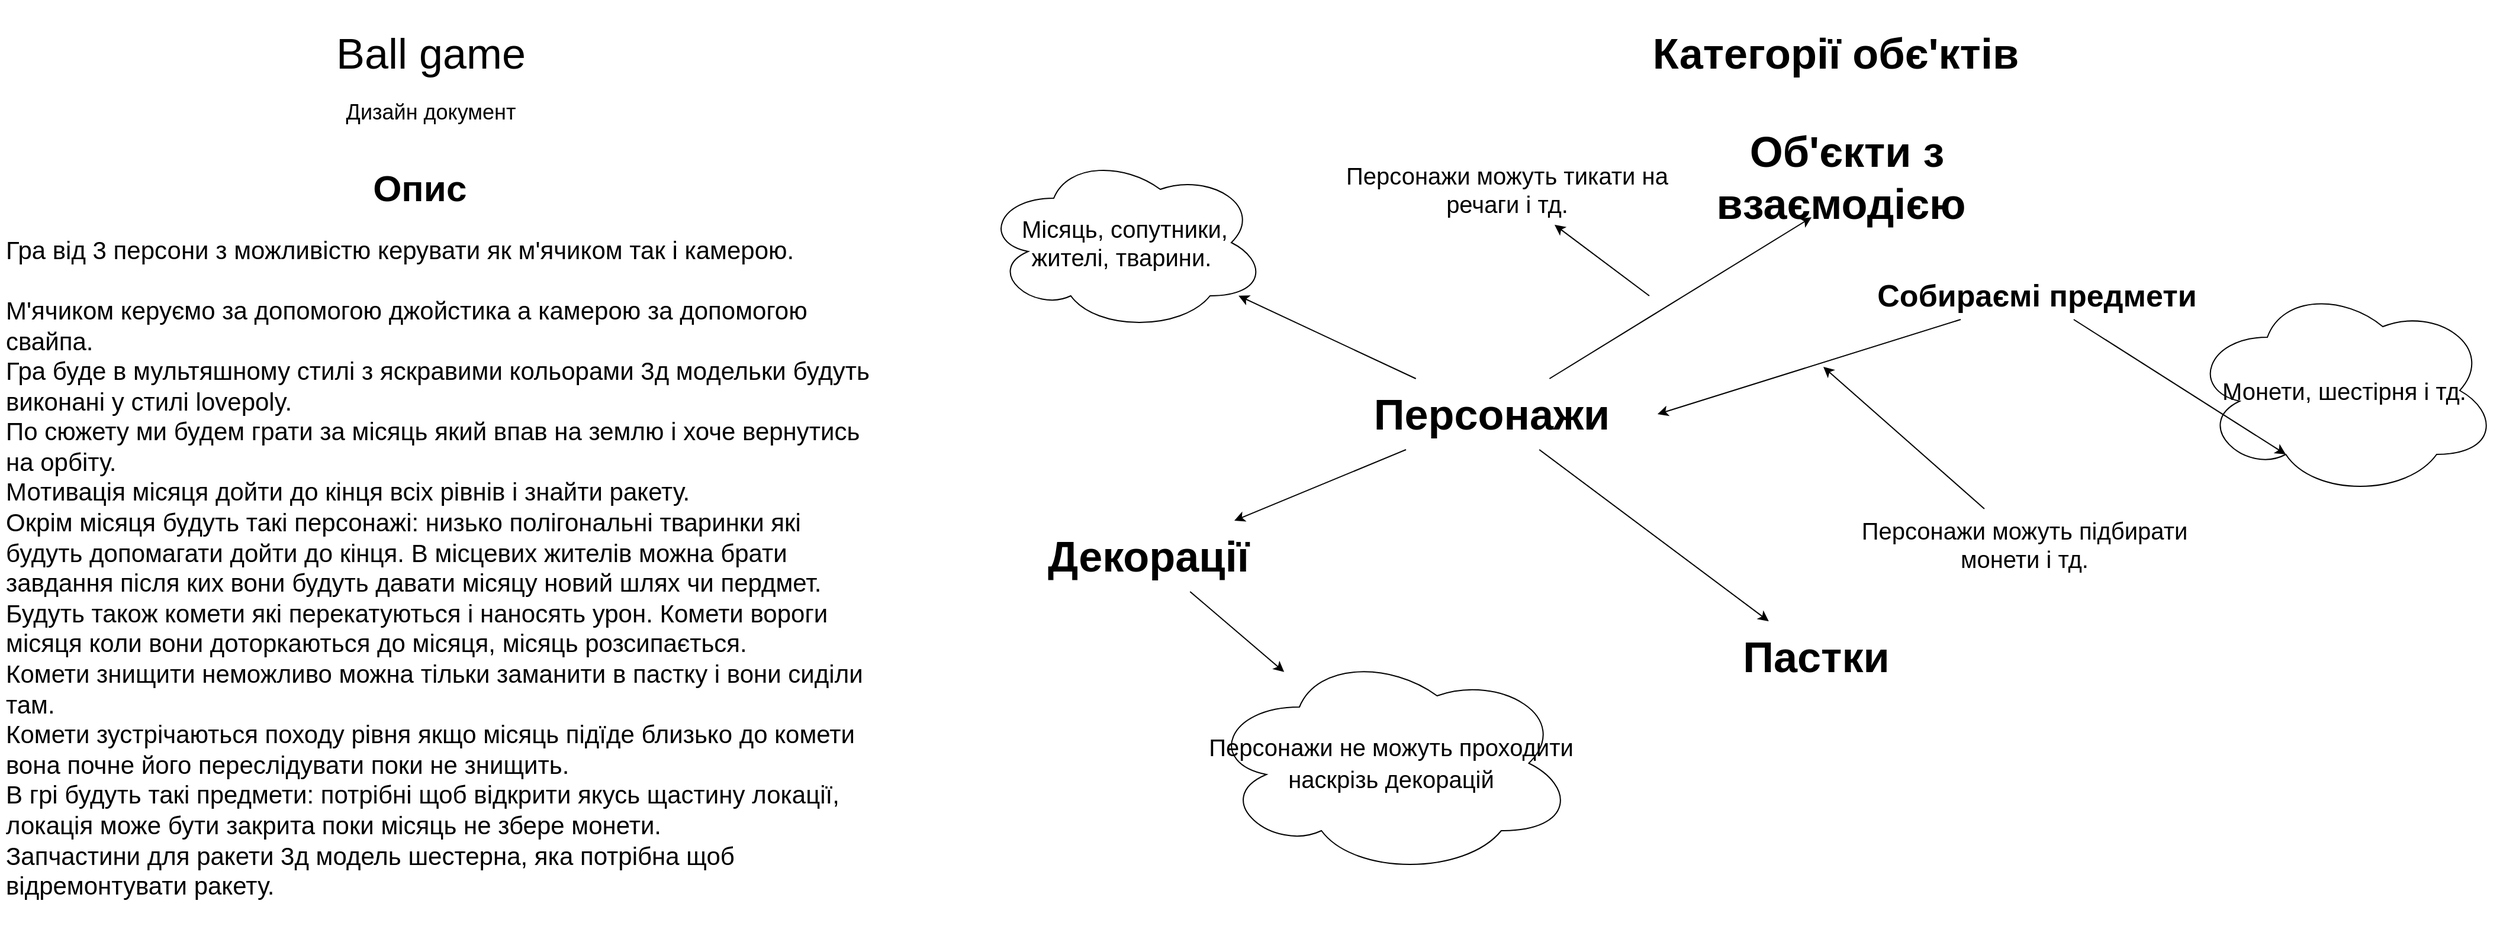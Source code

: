 <mxfile version="20.5.2" type="github" pages="3">
  <diagram id="M3k7GN3wGjzkZ97uffGP" name="Сторінка-1">
    <mxGraphModel dx="1436" dy="1570" grid="1" gridSize="10" guides="1" tooltips="1" connect="1" arrows="1" fold="1" page="1" pageScale="1" pageWidth="827" pageHeight="1169" math="0" shadow="0">
      <root>
        <mxCell id="0" />
        <mxCell id="1" parent="0" />
        <mxCell id="TcWmYvAn-RjA2z700y7h-1" value="&lt;font style=&quot;font-size: 36px;&quot;&gt;Ball game&lt;/font&gt;" style="text;html=1;strokeColor=none;fillColor=none;align=center;verticalAlign=middle;whiteSpace=wrap;rounded=0;" parent="1" vertex="1">
          <mxGeometry x="277" width="274" height="90" as="geometry" />
        </mxCell>
        <mxCell id="TcWmYvAn-RjA2z700y7h-2" value="&lt;font style=&quot;font-size: 18px;&quot;&gt;Дизайн документ&lt;/font&gt;" style="text;html=1;strokeColor=none;fillColor=none;align=center;verticalAlign=middle;whiteSpace=wrap;rounded=0;" parent="1" vertex="1">
          <mxGeometry x="277" y="50" width="274" height="90" as="geometry" />
        </mxCell>
        <mxCell id="TcWmYvAn-RjA2z700y7h-3" value="&lt;h1 style=&quot;font-size: 31px;&quot;&gt;&lt;span style=&quot;background-color: initial;&quot;&gt;&amp;nbsp; &amp;nbsp; &amp;nbsp; &amp;nbsp; &amp;nbsp; &amp;nbsp; &amp;nbsp; &amp;nbsp; &amp;nbsp; &amp;nbsp; &amp;nbsp; &amp;nbsp; &amp;nbsp; &amp;nbsp; &amp;nbsp; &amp;nbsp; &amp;nbsp; &amp;nbsp;&amp;nbsp;&lt;/span&gt;Опис&lt;/h1&gt;&lt;div style=&quot;&quot;&gt;&lt;font style=&quot;font-size: 21px;&quot;&gt;Гра від 3 персони з можливістю керувати як м&#39;ячиком так і камерою.&lt;/font&gt;&lt;/div&gt;&lt;div style=&quot;&quot;&gt;&lt;font style=&quot;font-size: 21px;&quot;&gt;&lt;br&gt;&lt;/font&gt;&lt;/div&gt;&lt;span style=&quot;font-size: 21px;&quot;&gt;М&#39;ячиком керуємо за допомогою джойстика а камерою за допомогою свайпа.&lt;br&gt;Гра буде в мультяшному стилі з яскравими кольорами 3д модельки будуть виконані у стилі lovepoly.&lt;br&gt;По сюжету ми будем грати за місяць який впав на землю і хоче вернутись на орбіту.&lt;br&gt;Мотивація місяця дойти до кінця всіх рівнів і знайти ракету.&lt;br&gt;Окрім місяця будуть такі персонажі: низько полігональні тваринки які будуть допомагати дойти до кінця. В місцевих жителів можна брати завдання після ких вони будуть давати місяцу новий шлях чи пердмет.&lt;br&gt;Будуть також комети які перекатуються і наносять урон. Комети вороги місяця коли вони доторкаються до місяця, місяць розсипається.&lt;br&gt;Комети знищити неможливо можна тільки заманити в пастку і вони сиділи там.&lt;br&gt;Комети зустрічаються походу рівня якщо місяць підїде близько до комети вона почне його переслідувати поки не знищить.&lt;br&gt;В грі будуть такі предмети: потрібні щоб відкрити якусь щастину локації, локація може бути закрита поки місяць не збере монети.&lt;br&gt;Запчастини для ракети 3д модель шестерна, яка потрібна щоб відремонтувати ракету.&lt;br&gt;&lt;/span&gt;" style="text;html=1;strokeColor=none;fillColor=none;spacing=5;spacingTop=-20;whiteSpace=wrap;overflow=hidden;rounded=0;fontSize=18;" parent="1" vertex="1">
          <mxGeometry x="50" y="130" width="740" height="660" as="geometry" />
        </mxCell>
        <mxCell id="TcWmYvAn-RjA2z700y7h-7" value="&lt;font style=&quot;font-size: 36px;&quot;&gt;&lt;b&gt;Категорії обє&#39;ктів&lt;/b&gt;&lt;/font&gt;" style="text;html=1;strokeColor=none;fillColor=none;align=center;verticalAlign=middle;whiteSpace=wrap;rounded=0;" parent="1" vertex="1">
          <mxGeometry x="1431" width="339" height="90" as="geometry" />
        </mxCell>
        <mxCell id="TcWmYvAn-RjA2z700y7h-11" value="&lt;span style=&quot;font-size: 36px;&quot;&gt;&lt;b&gt;Об&#39;єкти з взаємодією&amp;nbsp;&lt;/b&gt;&lt;/span&gt;" style="text;html=1;strokeColor=none;fillColor=none;align=center;verticalAlign=middle;whiteSpace=wrap;rounded=0;" parent="1" vertex="1">
          <mxGeometry x="1470" y="120" width="280" height="60" as="geometry" />
        </mxCell>
        <mxCell id="TcWmYvAn-RjA2z700y7h-13" value="&lt;span style=&quot;font-size: 36px;&quot;&gt;&lt;b&gt;Пастки&lt;/b&gt;&lt;/span&gt;" style="text;html=1;strokeColor=none;fillColor=none;align=center;verticalAlign=middle;whiteSpace=wrap;rounded=0;" parent="1" vertex="1">
          <mxGeometry x="1444" y="525" width="280" height="60" as="geometry" />
        </mxCell>
        <mxCell id="TcWmYvAn-RjA2z700y7h-14" value="&lt;span style=&quot;font-size: 36px;&quot;&gt;&lt;b&gt;Декорації&lt;/b&gt;&lt;/span&gt;" style="text;html=1;strokeColor=none;fillColor=none;align=center;verticalAlign=middle;whiteSpace=wrap;rounded=0;" parent="1" vertex="1">
          <mxGeometry x="880" y="440" width="280" height="60" as="geometry" />
        </mxCell>
        <mxCell id="TcWmYvAn-RjA2z700y7h-15" style="edgeStyle=orthogonalEdgeStyle;rounded=0;orthogonalLoop=1;jettySize=auto;html=1;exitX=0.5;exitY=1;exitDx=0;exitDy=0;fontSize=21;" parent="1" source="TcWmYvAn-RjA2z700y7h-14" target="TcWmYvAn-RjA2z700y7h-14" edge="1">
          <mxGeometry relative="1" as="geometry" />
        </mxCell>
        <mxCell id="TcWmYvAn-RjA2z700y7h-23" value="Монети, шестірня і тд." style="ellipse;shape=cloud;whiteSpace=wrap;html=1;fontSize=20;" parent="1" vertex="1">
          <mxGeometry x="1900" y="240" width="260" height="180" as="geometry" />
        </mxCell>
        <mxCell id="TcWmYvAn-RjA2z700y7h-24" value="" style="endArrow=classic;html=1;rounded=0;fontSize=20;entryX=0.31;entryY=0.8;entryDx=0;entryDy=0;entryPerimeter=0;" parent="1" source="TcWmYvAn-RjA2z700y7h-36" target="TcWmYvAn-RjA2z700y7h-23" edge="1">
          <mxGeometry width="50" height="50" relative="1" as="geometry">
            <mxPoint x="1970.001" y="580" as="sourcePoint" />
            <mxPoint x="1927.19" y="610" as="targetPoint" />
          </mxGeometry>
        </mxCell>
        <mxCell id="TcWmYvAn-RjA2z700y7h-27" value="" style="endArrow=classic;html=1;rounded=0;fontSize=20;" parent="1" source="TcWmYvAn-RjA2z700y7h-14" target="TcWmYvAn-RjA2z700y7h-39" edge="1">
          <mxGeometry width="50" height="50" relative="1" as="geometry">
            <mxPoint x="1433" y="440" as="sourcePoint" />
            <mxPoint x="1133.75" y="600" as="targetPoint" />
          </mxGeometry>
        </mxCell>
        <mxCell id="TcWmYvAn-RjA2z700y7h-28" value="" style="endArrow=classic;html=1;rounded=0;fontSize=21;" parent="1" source="TcWmYvAn-RjA2z700y7h-29" edge="1">
          <mxGeometry width="50" height="50" relative="1" as="geometry">
            <mxPoint x="1403" y="380" as="sourcePoint" />
            <mxPoint x="1543.902" y="525" as="targetPoint" />
          </mxGeometry>
        </mxCell>
        <mxCell id="TcWmYvAn-RjA2z700y7h-29" value="&lt;b&gt;&lt;font style=&quot;font-size: 36px;&quot;&gt;Персонажи&lt;/font&gt;&lt;span style=&quot;color: rgba(0, 0, 0, 0); font-family: monospace; font-size: 0px; text-align: start;&quot;&gt;%3CmxGraphModel%3E%3Croot%3E%3CmxCell%20id%3D%220%22%2F%3E%3CmxCell%20id%3D%221%22%20parent%3D%220%22%2F%3E%3CmxCell%20id%3D%222%22%20value%3D%22%26lt%3Bfont%20style%3D%26quot%3Bfont-size%3A%2036px%3B%26quot%3B%26gt%3B%D0%9A%D0%B0%D1%82%D0%B5%D0%B3%D0%BE%D1%80%D1%96%D1%97%20%D0%BE%D0%B1%D1%94&#39;%D0%BA%D1%82%D1%96%D0%B2%26lt%3B%2Ffont%26gt%3B%22%20style%3D%22text%3Bhtml%3D1%3BstrokeColor%3Dnone%3BfillColor%3Dnone%3Balign%3Dcenter%3BverticalAlign%3Dmiddle%3BwhiteSpace%3Dwrap%3Brounded%3D0%3B%22%20vertex%3D%221%22%20parent%3D%221%22%3E%3CmxGeometry%20x%3D%221088%22%20width%3D%22306%22%20height%3D%2290%22%20as%3D%22geometry%22%2F%3E%3C%2FmxCell%3E%3C%2Froot%3E%3C%2FmxGraphModel%3E&lt;/span&gt;&lt;/b&gt;" style="text;html=1;strokeColor=none;fillColor=none;align=center;verticalAlign=middle;whiteSpace=wrap;rounded=0;" parent="1" vertex="1">
          <mxGeometry x="1170" y="320" width="280" height="60" as="geometry" />
        </mxCell>
        <mxCell id="TcWmYvAn-RjA2z700y7h-30" value="&lt;font style=&quot;font-size: 20px;&quot;&gt;Персонажи можуть тикати на речаги і тд.&lt;/font&gt;&lt;span style=&quot;color: rgba(0, 0, 0, 0); font-family: monospace; font-size: 0px; text-align: start;&quot;&gt;%3CmxGraphModel%3E%3Croot%3E%3CmxCell%20id%3D%220%22%2F%3E%3CmxCell%20id%3D%221%22%20parent%3D%220%22%2F%3E%3CmxCell%20id%3D%222%22%20value%3D%22%26lt%3Bfont%20style%3D%26quot%3Bfont-size%3A%2036px%3B%26quot%3B%26gt%3B%D0%9A%D0%B0%D1%82%D0%B5%D0%B3%D0%BE%D1%80%D1%96%D1%97%20%D0%BE%D0%B1%D1%94&#39;%D0%BA%D1%82%D1%96%D0%B2%26lt%3B%2Ffont%26gt%3B%22%20style%3D%22text%3Bhtml%3D1%3BstrokeColor%3Dnone%3BfillColor%3Dnone%3Balign%3Dcenter%3BverticalAlign%3Dmiddle%3BwhiteSpace%3Dwrap%3Brounded%3D0%3B%22%20vertex%3D%221%22%20parent%3D%221%22%3E%3CmxGeometry%20x%3D%221088%22%20width%3D%22306%22%20height%3D%2290%22%20as%3D%22geometry%22%2F%3E%3C%2FmxCell%3E%3C%2Froot%3E%3C%2FmxGraphModel%3E&lt;/span&gt;" style="text;html=1;strokeColor=none;fillColor=none;align=center;verticalAlign=middle;whiteSpace=wrap;rounded=0;" parent="1" vertex="1">
          <mxGeometry x="1183" y="130" width="280" height="60" as="geometry" />
        </mxCell>
        <mxCell id="TcWmYvAn-RjA2z700y7h-31" value="" style="endArrow=classic;html=1;rounded=0;fontSize=20;" parent="1" target="TcWmYvAn-RjA2z700y7h-30" edge="1">
          <mxGeometry width="50" height="50" relative="1" as="geometry">
            <mxPoint x="1443" y="250" as="sourcePoint" />
            <mxPoint x="1553" y="290" as="targetPoint" />
            <Array as="points" />
          </mxGeometry>
        </mxCell>
        <mxCell id="TcWmYvAn-RjA2z700y7h-32" value="" style="endArrow=classic;html=1;rounded=0;fontSize=20;entryX=0.393;entryY=1.061;entryDx=0;entryDy=0;entryPerimeter=0;" parent="1" source="TcWmYvAn-RjA2z700y7h-29" target="TcWmYvAn-RjA2z700y7h-11" edge="1">
          <mxGeometry width="50" height="50" relative="1" as="geometry">
            <mxPoint x="1403" y="380" as="sourcePoint" />
            <mxPoint x="1544.857" y="170" as="targetPoint" />
          </mxGeometry>
        </mxCell>
        <mxCell id="TcWmYvAn-RjA2z700y7h-34" value="Місяць, сопутники, жителі, тварини.&amp;nbsp;" style="ellipse;shape=cloud;whiteSpace=wrap;html=1;fontSize=20;" parent="1" vertex="1">
          <mxGeometry x="880" y="130" width="240" height="150" as="geometry" />
        </mxCell>
        <mxCell id="TcWmYvAn-RjA2z700y7h-35" value="" style="endArrow=classic;html=1;rounded=0;fontSize=20;" parent="1" source="TcWmYvAn-RjA2z700y7h-29" target="TcWmYvAn-RjA2z700y7h-34" edge="1">
          <mxGeometry width="50" height="50" relative="1" as="geometry">
            <mxPoint x="940.001" y="350" as="sourcePoint" />
            <mxPoint x="897.19" y="380" as="targetPoint" />
          </mxGeometry>
        </mxCell>
        <mxCell id="TcWmYvAn-RjA2z700y7h-36" value="&lt;font size=&quot;1&quot; style=&quot;&quot;&gt;&lt;b style=&quot;font-size: 26px;&quot;&gt;Собираємі предмети&lt;/b&gt;&lt;/font&gt;" style="text;html=1;align=center;verticalAlign=middle;resizable=0;points=[];autosize=1;strokeColor=none;fillColor=none;fontSize=20;" parent="1" vertex="1">
          <mxGeometry x="1625" y="230" width="290" height="40" as="geometry" />
        </mxCell>
        <mxCell id="TcWmYvAn-RjA2z700y7h-37" value="" style="endArrow=classic;html=1;rounded=0;fontSize=22;" parent="1" source="TcWmYvAn-RjA2z700y7h-29" target="TcWmYvAn-RjA2z700y7h-14" edge="1">
          <mxGeometry width="50" height="50" relative="1" as="geometry">
            <mxPoint x="1090" y="440" as="sourcePoint" />
            <mxPoint x="1140" y="390" as="targetPoint" />
          </mxGeometry>
        </mxCell>
        <mxCell id="TcWmYvAn-RjA2z700y7h-39" value="&lt;font style=&quot;font-size: 20px;&quot;&gt;Персонажи не можуть проходити наскрізь декорацій&lt;/font&gt;&lt;span style=&quot;color: rgba(0, 0, 0, 0); font-family: monospace; font-size: 0px; text-align: start;&quot;&gt;%3CmxGraphModel%3E%3Croot%3E%3CmxCell%20id%3D%220%22%2F%3E%3CmxCell%20id%3D%221%22%20parent%3D%220%22%2F%3E%3CmxCell%20id%3D%222%22%20value%3D%22%26lt%3Bfont%20style%3D%26quot%3Bfont-size%3A%2036px%3B%26quot%3B%26gt%3B%D0%9A%D0%B0%D1%82%D0%B5%D0%B3%D0%BE%D1%80%D1%96%D1%97%20%D0%BE%D0%B1%D1%94&#39;%D0%BA%D1%82%D1%96%D0%B2%26lt%3B%2Ffont%26gt%3B%22%20style%3D%22text%3Bhtml%3D1%3BstrokeColor%3Dnone%3BfillColor%3Dnone%3Balign%3Dcenter%3BverticalAlign%3Dmiddle%3BwhiteSpace%3Dwrap%3Brounded%3D0%3B%22%20vertex%3D%221%22%20parent%3D%221%22%3E%3CmxGeometry%20x%3D%221088%22%20width%3D%22306%22%20height%3D%2290%22%20as%3D%22geometry%22%2F%3E%3C%2FmxCell%3E%3C%2Froot%3E%3C%2FmxGraphModel%3E&lt;/span&gt;" style="ellipse;shape=cloud;whiteSpace=wrap;html=1;fontSize=22;" parent="1" vertex="1">
          <mxGeometry x="1070" y="550" width="310" height="190" as="geometry" />
        </mxCell>
        <mxCell id="TcWmYvAn-RjA2z700y7h-40" value="" style="endArrow=classic;html=1;rounded=0;fontSize=22;entryX=1;entryY=0.5;entryDx=0;entryDy=0;" parent="1" source="TcWmYvAn-RjA2z700y7h-36" target="TcWmYvAn-RjA2z700y7h-29" edge="1">
          <mxGeometry width="50" height="50" relative="1" as="geometry">
            <mxPoint x="1570" y="470" as="sourcePoint" />
            <mxPoint x="1620" y="420" as="targetPoint" />
          </mxGeometry>
        </mxCell>
        <mxCell id="TcWmYvAn-RjA2z700y7h-41" value="&lt;font style=&quot;font-size: 20px;&quot;&gt;Персонажи можуть підбирати монети і тд.&lt;/font&gt;&lt;span style=&quot;color: rgba(0, 0, 0, 0); font-family: monospace; font-size: 0px; text-align: start;&quot;&gt;%3CmxGraphModel%3E%3Croot%3E%3CmxCell%20id%3D%220%22%2F%3E%3CmxCell%20id%3D%221%22%20parent%3D%220%22%2F%3E%3CmxCell%20id%3D%222%22%20value%3D%22%26lt%3Bfont%20style%3D%26quot%3Bfont-size%3A%2036px%3B%26quot%3B%26gt%3B%D0%9A%D0%B0%D1%82%D0%B5%D0%B3%D0%BE%D1%80%D1%96%D1%97%20%D0%BE%D0%B1%D1%94&#39;%D0%BA%D1%82%D1%96%D0%B2%26lt%3B%2Ffont%26gt%3B%22%20style%3D%22text%3Bhtml%3D1%3BstrokeColor%3Dnone%3BfillColor%3Dnone%3Balign%3Dcenter%3BverticalAlign%3Dmiddle%3BwhiteSpace%3Dwrap%3Brounded%3D0%3B%22%20vertex%3D%221%22%20parent%3D%221%22%3E%3CmxGeometry%20x%3D%221088%22%20width%3D%22306%22%20height%3D%2290%22%20as%3D%22geometry%22%2F%3E%3C%2FmxCell%3E%3C%2Froot%3E%3C%2FmxGraphModel%3E&lt;/span&gt;" style="text;html=1;strokeColor=none;fillColor=none;align=center;verticalAlign=middle;whiteSpace=wrap;rounded=0;" parent="1" vertex="1">
          <mxGeometry x="1620" y="430" width="280" height="60" as="geometry" />
        </mxCell>
        <mxCell id="TcWmYvAn-RjA2z700y7h-42" value="" style="endArrow=classic;html=1;rounded=0;fontSize=22;" parent="1" source="TcWmYvAn-RjA2z700y7h-41" edge="1">
          <mxGeometry width="50" height="50" relative="1" as="geometry">
            <mxPoint x="1630" y="420" as="sourcePoint" />
            <mxPoint x="1590" y="310" as="targetPoint" />
          </mxGeometry>
        </mxCell>
      </root>
    </mxGraphModel>
  </diagram>
  <diagram id="nKI-zwVOlbmrzGaub-R7" name="Сторінка-2">
    <mxGraphModel dx="-1176" dy="1427" grid="1" gridSize="10" guides="1" tooltips="1" connect="1" arrows="1" fold="1" page="1" pageScale="1" pageWidth="827" pageHeight="1169" math="0" shadow="0">
      <root>
        <mxCell id="0" />
        <mxCell id="1" parent="0" />
        <mxCell id="9VWY1ZScntojEGS8SY2v-1" value="&lt;span style=&quot;font-size: 36px;&quot;&gt;&lt;b&gt;Системи&lt;/b&gt;&lt;/span&gt;" style="text;html=1;strokeColor=none;fillColor=none;align=center;verticalAlign=middle;whiteSpace=wrap;rounded=0;" parent="1" vertex="1">
          <mxGeometry x="2742" y="40" width="306" height="90" as="geometry" />
        </mxCell>
        <mxCell id="9VWY1ZScntojEGS8SY2v-2" value="&lt;span style=&quot;font-size: 36px;&quot;&gt;Персонаж&lt;/span&gt;" style="text;html=1;strokeColor=none;fillColor=none;align=center;verticalAlign=middle;whiteSpace=wrap;rounded=0;" parent="1" vertex="1">
          <mxGeometry x="2652" y="370" width="306" height="90" as="geometry" />
        </mxCell>
        <mxCell id="9VWY1ZScntojEGS8SY2v-4" value="&lt;span style=&quot;font-size: 36px;&quot;&gt;Система Пересування&amp;nbsp;&lt;/span&gt;" style="text;html=1;strokeColor=none;fillColor=none;align=center;verticalAlign=middle;whiteSpace=wrap;rounded=0;" parent="1" vertex="1">
          <mxGeometry x="2992" y="330" width="306" height="90" as="geometry" />
        </mxCell>
        <mxCell id="9VWY1ZScntojEGS8SY2v-5" value="&lt;span style=&quot;font-size: 36px;&quot;&gt;Система Анімація&lt;/span&gt;" style="text;html=1;strokeColor=none;fillColor=none;align=center;verticalAlign=middle;whiteSpace=wrap;rounded=0;" parent="1" vertex="1">
          <mxGeometry x="2992" y="240" width="306" height="90" as="geometry" />
        </mxCell>
        <mxCell id="9VWY1ZScntojEGS8SY2v-6" value="&lt;span style=&quot;font-size: 36px;&quot;&gt;Система звуки&amp;nbsp;&lt;/span&gt;" style="text;html=1;strokeColor=none;fillColor=none;align=center;verticalAlign=middle;whiteSpace=wrap;rounded=0;" parent="1" vertex="1">
          <mxGeometry x="2992" y="430" width="306" height="90" as="geometry" />
        </mxCell>
        <mxCell id="9VWY1ZScntojEGS8SY2v-7" value="&lt;span style=&quot;font-size: 36px;&quot;&gt;Система Життя(hp)&lt;/span&gt;" style="text;html=1;strokeColor=none;fillColor=none;align=center;verticalAlign=middle;whiteSpace=wrap;rounded=0;" parent="1" vertex="1">
          <mxGeometry x="2992" y="530" width="306" height="90" as="geometry" />
        </mxCell>
        <mxCell id="9VWY1ZScntojEGS8SY2v-8" value="&lt;span style=&quot;font-size: 36px;&quot;&gt;Система діалогів&lt;/span&gt;" style="text;html=1;strokeColor=none;fillColor=none;align=center;verticalAlign=middle;whiteSpace=wrap;rounded=0;" parent="1" vertex="1">
          <mxGeometry x="3002" y="640" width="306" height="90" as="geometry" />
        </mxCell>
        <mxCell id="9VWY1ZScntojEGS8SY2v-9" value="" style="endArrow=classic;html=1;rounded=0;fontSize=26;entryX=0;entryY=0.5;entryDx=0;entryDy=0;exitX=0.75;exitY=0;exitDx=0;exitDy=0;" parent="1" source="9VWY1ZScntojEGS8SY2v-2" target="9VWY1ZScntojEGS8SY2v-5" edge="1">
          <mxGeometry width="50" height="50" relative="1" as="geometry">
            <mxPoint x="2862" y="350" as="sourcePoint" />
            <mxPoint x="2912" y="300" as="targetPoint" />
          </mxGeometry>
        </mxCell>
        <mxCell id="9VWY1ZScntojEGS8SY2v-10" value="" style="endArrow=classic;html=1;rounded=0;fontSize=26;entryX=0;entryY=0.5;entryDx=0;entryDy=0;exitX=0.75;exitY=0;exitDx=0;exitDy=0;" parent="1" source="9VWY1ZScntojEGS8SY2v-2" target="9VWY1ZScntojEGS8SY2v-4" edge="1">
          <mxGeometry width="50" height="50" relative="1" as="geometry">
            <mxPoint x="2891.5" y="380" as="sourcePoint" />
            <mxPoint x="3002" y="295" as="targetPoint" />
            <Array as="points" />
          </mxGeometry>
        </mxCell>
        <mxCell id="9VWY1ZScntojEGS8SY2v-11" value="" style="endArrow=classic;html=1;rounded=0;fontSize=26;entryX=0;entryY=0.5;entryDx=0;entryDy=0;exitX=0.75;exitY=1;exitDx=0;exitDy=0;" parent="1" source="9VWY1ZScntojEGS8SY2v-2" target="9VWY1ZScntojEGS8SY2v-6" edge="1">
          <mxGeometry width="50" height="50" relative="1" as="geometry">
            <mxPoint x="2891.5" y="380" as="sourcePoint" />
            <mxPoint x="3002" y="385" as="targetPoint" />
            <Array as="points" />
          </mxGeometry>
        </mxCell>
        <mxCell id="9VWY1ZScntojEGS8SY2v-12" value="" style="endArrow=classic;html=1;rounded=0;fontSize=26;entryX=0;entryY=0.5;entryDx=0;entryDy=0;exitX=0.75;exitY=1;exitDx=0;exitDy=0;" parent="1" source="9VWY1ZScntojEGS8SY2v-2" target="9VWY1ZScntojEGS8SY2v-7" edge="1">
          <mxGeometry width="50" height="50" relative="1" as="geometry">
            <mxPoint x="2891.5" y="470" as="sourcePoint" />
            <mxPoint x="3002" y="485" as="targetPoint" />
            <Array as="points" />
          </mxGeometry>
        </mxCell>
        <mxCell id="9VWY1ZScntojEGS8SY2v-13" value="" style="endArrow=classic;html=1;rounded=0;fontSize=26;entryX=0;entryY=0.5;entryDx=0;entryDy=0;exitX=0.75;exitY=1;exitDx=0;exitDy=0;" parent="1" source="9VWY1ZScntojEGS8SY2v-2" target="9VWY1ZScntojEGS8SY2v-8" edge="1">
          <mxGeometry width="50" height="50" relative="1" as="geometry">
            <mxPoint x="2891.5" y="470" as="sourcePoint" />
            <mxPoint x="3002" y="585" as="targetPoint" />
            <Array as="points" />
          </mxGeometry>
        </mxCell>
        <mxCell id="9VWY1ZScntojEGS8SY2v-15" value="&lt;span style=&quot;font-size: 36px;&quot;&gt;Контролер&lt;/span&gt;" style="text;html=1;strokeColor=none;fillColor=none;align=center;verticalAlign=middle;whiteSpace=wrap;rounded=0;" parent="1" vertex="1">
          <mxGeometry x="2481" y="510" width="306" height="90" as="geometry" />
        </mxCell>
        <mxCell id="9VWY1ZScntojEGS8SY2v-16" value="" style="endArrow=classic;html=1;rounded=0;fontSize=26;entryX=0.25;entryY=1;entryDx=0;entryDy=0;exitX=0.5;exitY=0;exitDx=0;exitDy=0;" parent="1" source="9VWY1ZScntojEGS8SY2v-15" target="9VWY1ZScntojEGS8SY2v-2" edge="1">
          <mxGeometry width="50" height="50" relative="1" as="geometry">
            <mxPoint x="2739.5" y="230" as="sourcePoint" />
            <mxPoint x="2805" y="320" as="targetPoint" />
          </mxGeometry>
        </mxCell>
        <mxCell id="Ur0mYpTpY8jCyEDqKD7M-2" value="Трігер" style="rounded=0;whiteSpace=wrap;html=1;fontSize=26;" parent="1" vertex="1">
          <mxGeometry x="2883" y="840" width="220" height="60" as="geometry" />
        </mxCell>
        <mxCell id="Ur0mYpTpY8jCyEDqKD7M-3" value="" style="endArrow=classic;html=1;rounded=0;fontSize=26;entryX=1;entryY=0.5;entryDx=0;entryDy=0;exitX=0;exitY=0;exitDx=0;exitDy=0;" parent="1" source="Ur0mYpTpY8jCyEDqKD7M-2" target="Ur0mYpTpY8jCyEDqKD7M-4" edge="1">
          <mxGeometry width="50" height="50" relative="1" as="geometry">
            <mxPoint x="2690" y="980" as="sourcePoint" />
            <mxPoint x="2620" y="950" as="targetPoint" />
          </mxGeometry>
        </mxCell>
        <mxCell id="Ur0mYpTpY8jCyEDqKD7M-4" value="Кнопка" style="rounded=0;whiteSpace=wrap;html=1;fontSize=26;" parent="1" vertex="1">
          <mxGeometry x="2560" y="820" width="220" height="60" as="geometry" />
        </mxCell>
        <mxCell id="wNtzweeDsZfkNeLoDgu6-1" value="перевірка&amp;nbsp;" style="rounded=0;whiteSpace=wrap;html=1;fontSize=26;" parent="1" vertex="1">
          <mxGeometry x="2570" y="940" width="220" height="60" as="geometry" />
        </mxCell>
        <mxCell id="wNtzweeDsZfkNeLoDgu6-2" value="" style="endArrow=classic;html=1;rounded=0;fontSize=26;entryX=1;entryY=0.25;entryDx=0;entryDy=0;exitX=0;exitY=0.75;exitDx=0;exitDy=0;" parent="1" source="Ur0mYpTpY8jCyEDqKD7M-2" target="wNtzweeDsZfkNeLoDgu6-1" edge="1">
          <mxGeometry width="50" height="50" relative="1" as="geometry">
            <mxPoint x="2893" y="850" as="sourcePoint" />
            <mxPoint x="2790" y="860" as="targetPoint" />
          </mxGeometry>
        </mxCell>
      </root>
    </mxGraphModel>
  </diagram>
  <diagram id="ze67XmTuFUyFkG_S8vM3" name="Опис систем">
    <mxGraphModel dx="-549" dy="1208" grid="1" gridSize="10" guides="1" tooltips="1" connect="1" arrows="1" fold="1" page="1" pageScale="1" pageWidth="827" pageHeight="1169" math="0" shadow="0">
      <root>
        <mxCell id="0" />
        <mxCell id="1" parent="0" />
        <mxCell id="MFlIII7-xDSO1Zs0_eh2-1" value="&lt;span style=&quot;font-size: 36px;&quot;&gt;Персонаж&lt;/span&gt;" style="text;html=1;strokeColor=none;fillColor=none;align=center;verticalAlign=middle;whiteSpace=wrap;rounded=0;" parent="1" vertex="1">
          <mxGeometry x="2742" width="306" height="90" as="geometry" />
        </mxCell>
        <mxCell id="DdcLkcS8PyzYOzmbPV-h-1" value="&lt;font style=&quot;font-size: 20px;&quot;&gt;Посилання:&lt;/font&gt;" style="text;html=1;strokeColor=none;fillColor=none;align=center;verticalAlign=middle;whiteSpace=wrap;rounded=0;" parent="1" vertex="1">
          <mxGeometry x="2621.5" y="60" width="306" height="90" as="geometry" />
        </mxCell>
        <mxCell id="DdcLkcS8PyzYOzmbPV-h-2" value="&lt;font style=&quot;font-size: 20px;&quot;&gt;Система діалогів&lt;/font&gt;" style="text;html=1;strokeColor=none;fillColor=none;align=center;verticalAlign=middle;whiteSpace=wrap;rounded=0;" parent="1" vertex="1">
          <mxGeometry x="2621.5" y="100" width="306" height="90" as="geometry" />
        </mxCell>
        <mxCell id="DdcLkcS8PyzYOzmbPV-h-3" value="&lt;font style=&quot;font-size: 20px;&quot;&gt;Система звуків&lt;/font&gt;" style="text;html=1;strokeColor=none;fillColor=none;align=center;verticalAlign=middle;whiteSpace=wrap;rounded=0;" parent="1" vertex="1">
          <mxGeometry x="2880.75" y="60" width="306" height="90" as="geometry" />
        </mxCell>
        <mxCell id="DdcLkcS8PyzYOzmbPV-h-4" value="&lt;font style=&quot;font-size: 20px;&quot;&gt;Система анімацій&lt;/font&gt;" style="text;html=1;strokeColor=none;fillColor=none;align=center;verticalAlign=middle;whiteSpace=wrap;rounded=0;" parent="1" vertex="1">
          <mxGeometry x="2880.75" y="100" width="306" height="90" as="geometry" />
        </mxCell>
        <mxCell id="DdcLkcS8PyzYOzmbPV-h-5" value="&lt;font style=&quot;font-size: 20px;&quot;&gt;Система пересування&lt;/font&gt;" style="text;html=1;strokeColor=none;fillColor=none;align=center;verticalAlign=middle;whiteSpace=wrap;rounded=0;" parent="1" vertex="1">
          <mxGeometry x="2621.5" y="140" width="306" height="90" as="geometry" />
        </mxCell>
        <mxCell id="DdcLkcS8PyzYOzmbPV-h-6" value="&lt;font style=&quot;font-size: 20px;&quot;&gt;Система статусів&lt;/font&gt;" style="text;html=1;strokeColor=none;fillColor=none;align=center;verticalAlign=middle;whiteSpace=wrap;rounded=0;" parent="1" vertex="1">
          <mxGeometry x="2880.75" y="140" width="306" height="90" as="geometry" />
        </mxCell>
        <mxCell id="DdcLkcS8PyzYOzmbPV-h-7" value="&lt;font style=&quot;font-size: 20px;&quot;&gt;Система перевірки землі&lt;/font&gt;" style="text;html=1;strokeColor=none;fillColor=none;align=center;verticalAlign=middle;whiteSpace=wrap;rounded=0;" parent="1" vertex="1">
          <mxGeometry x="2621.5" y="220" width="306" height="90" as="geometry" />
        </mxCell>
        <mxCell id="DdcLkcS8PyzYOzmbPV-h-8" value="&lt;span style=&quot;font-size: 36px;&quot;&gt;Функціонал&lt;/span&gt;" style="text;html=1;strokeColor=none;fillColor=none;align=center;verticalAlign=middle;whiteSpace=wrap;rounded=0;" parent="1" vertex="1">
          <mxGeometry x="2742" y="380" width="306" height="90" as="geometry" />
        </mxCell>
        <mxCell id="DdcLkcS8PyzYOzmbPV-h-10" value="&lt;span style=&quot;font-size: 36px;&quot;&gt;Контроллер&lt;/span&gt;" style="text;html=1;strokeColor=none;fillColor=none;align=center;verticalAlign=middle;whiteSpace=wrap;rounded=0;" parent="1" vertex="1">
          <mxGeometry x="1915" width="306" height="90" as="geometry" />
        </mxCell>
        <mxCell id="DdcLkcS8PyzYOzmbPV-h-11" value="&lt;font style=&quot;font-size: 20px;&quot;&gt;Система персонаж&lt;/font&gt;" style="text;html=1;strokeColor=none;fillColor=none;align=center;verticalAlign=middle;whiteSpace=wrap;rounded=0;" parent="1" vertex="1">
          <mxGeometry x="1670" y="180" width="306" height="90" as="geometry" />
        </mxCell>
        <mxCell id="DdcLkcS8PyzYOzmbPV-h-13" value="&lt;font style=&quot;font-size: 20px;&quot;&gt;Посилання:&lt;/font&gt;" style="text;html=1;strokeColor=none;fillColor=none;align=center;verticalAlign=middle;whiteSpace=wrap;rounded=0;" parent="1" vertex="1">
          <mxGeometry x="1670" y="120" width="306" height="90" as="geometry" />
        </mxCell>
        <mxCell id="DdcLkcS8PyzYOzmbPV-h-14" value="&lt;span style=&quot;font-size: 36px;&quot;&gt;АІ Контроллер&lt;/span&gt;" style="text;html=1;strokeColor=none;fillColor=none;align=center;verticalAlign=middle;whiteSpace=wrap;rounded=0;" parent="1" vertex="1">
          <mxGeometry x="1915" y="340" width="306" height="90" as="geometry" />
        </mxCell>
        <mxCell id="DdcLkcS8PyzYOzmbPV-h-15" value="&lt;span style=&quot;font-size: 36px;&quot;&gt;Player Контроллер&lt;/span&gt;" style="text;html=1;strokeColor=none;fillColor=none;align=center;verticalAlign=middle;whiteSpace=wrap;rounded=0;" parent="1" vertex="1">
          <mxGeometry x="1908" y="710" width="320" height="90" as="geometry" />
        </mxCell>
        <mxCell id="DdcLkcS8PyzYOzmbPV-h-16" value="&lt;font style=&quot;font-size: 20px;&quot;&gt;Система зчитування сигналів з ігрових пристроїв&lt;/font&gt;" style="text;html=1;strokeColor=none;fillColor=none;align=center;verticalAlign=middle;whiteSpace=wrap;rounded=0;" parent="1" vertex="1">
          <mxGeometry x="1670" y="910" width="306" height="90" as="geometry" />
        </mxCell>
        <mxCell id="DdcLkcS8PyzYOzmbPV-h-17" value="&lt;font style=&quot;font-size: 20px;&quot;&gt;Посилання:&lt;/font&gt;" style="text;html=1;strokeColor=none;fillColor=none;align=center;verticalAlign=middle;whiteSpace=wrap;rounded=0;" parent="1" vertex="1">
          <mxGeometry x="1670" y="830" width="306" height="90" as="geometry" />
        </mxCell>
        <mxCell id="DdcLkcS8PyzYOzmbPV-h-18" value="&lt;font style=&quot;font-size: 20px;&quot;&gt;Система персонаж&lt;/font&gt;" style="text;html=1;strokeColor=none;fillColor=none;align=center;verticalAlign=middle;whiteSpace=wrap;rounded=0;" parent="1" vertex="1">
          <mxGeometry x="1670" y="980" width="306" height="90" as="geometry" />
        </mxCell>
        <mxCell id="DdcLkcS8PyzYOzmbPV-h-20" value="Функція update" style="rounded=0;whiteSpace=wrap;html=1;fontSize=20;" parent="1" vertex="1">
          <mxGeometry x="2659.25" y="480" width="157" height="60" as="geometry" />
        </mxCell>
        <mxCell id="DdcLkcS8PyzYOzmbPV-h-21" value="0. Зчитуєм сигнал з ігрових пристроїв." style="rounded=0;whiteSpace=wrap;html=1;fontSize=20;" parent="1" vertex="1">
          <mxGeometry x="2640" y="595" width="185.5" height="60" as="geometry" />
        </mxCell>
        <mxCell id="DdcLkcS8PyzYOzmbPV-h-22" value="" style="endArrow=classic;html=1;rounded=0;fontSize=20;entryX=0.5;entryY=0;entryDx=0;entryDy=0;exitX=0.5;exitY=1;exitDx=0;exitDy=0;" parent="1" source="DdcLkcS8PyzYOzmbPV-h-20" target="DdcLkcS8PyzYOzmbPV-h-21" edge="1">
          <mxGeometry width="50" height="50" relative="1" as="geometry">
            <mxPoint x="2564.25" y="635" as="sourcePoint" />
            <mxPoint x="2614.25" y="585" as="targetPoint" />
          </mxGeometry>
        </mxCell>
        <mxCell id="DdcLkcS8PyzYOzmbPV-h-23" value="1. Передаєм сигнал систему руху." style="rounded=0;whiteSpace=wrap;html=1;fontSize=20;" parent="1" vertex="1">
          <mxGeometry x="2515.25" y="750" width="185.5" height="80" as="geometry" />
        </mxCell>
        <mxCell id="DdcLkcS8PyzYOzmbPV-h-24" value="" style="endArrow=classic;html=1;rounded=0;fontSize=20;entryX=0.5;entryY=0;entryDx=0;entryDy=0;exitX=0;exitY=1;exitDx=0;exitDy=0;" parent="1" source="DdcLkcS8PyzYOzmbPV-h-21" target="DdcLkcS8PyzYOzmbPV-h-23" edge="1">
          <mxGeometry width="50" height="50" relative="1" as="geometry">
            <mxPoint x="2743.5" y="700" as="sourcePoint" />
            <mxPoint x="2625" y="730" as="targetPoint" />
          </mxGeometry>
        </mxCell>
        <mxCell id="DdcLkcS8PyzYOzmbPV-h-26" value="2. Персонаж рухається." style="rounded=0;whiteSpace=wrap;html=1;fontSize=20;" parent="1" vertex="1">
          <mxGeometry x="2481" y="860" width="254" height="80" as="geometry" />
        </mxCell>
        <mxCell id="DdcLkcS8PyzYOzmbPV-h-27" value="" style="endArrow=classic;html=1;rounded=0;fontSize=20;entryX=0.5;entryY=0;entryDx=0;entryDy=0;exitX=0.5;exitY=1;exitDx=0;exitDy=0;" parent="1" source="DdcLkcS8PyzYOzmbPV-h-23" target="DdcLkcS8PyzYOzmbPV-h-26" edge="1">
          <mxGeometry width="50" height="50" relative="1" as="geometry">
            <mxPoint x="2615" y="860" as="sourcePoint" />
            <mxPoint x="2870.75" y="730" as="targetPoint" />
          </mxGeometry>
        </mxCell>
        <mxCell id="DdcLkcS8PyzYOzmbPV-h-29" value="&lt;span style=&quot;font-size: 36px;&quot;&gt;Персонаж&lt;/span&gt;" style="text;html=1;strokeColor=none;fillColor=none;align=center;verticalAlign=middle;whiteSpace=wrap;rounded=0;" parent="1" vertex="1">
          <mxGeometry x="3569" width="306" height="90" as="geometry" />
        </mxCell>
        <mxCell id="DdcLkcS8PyzYOzmbPV-h-30" value="&lt;font style=&quot;font-size: 20px;&quot;&gt;Посилання:&lt;/font&gt;" style="text;html=1;strokeColor=none;fillColor=none;align=center;verticalAlign=middle;whiteSpace=wrap;rounded=0;" parent="1" vertex="1">
          <mxGeometry x="3330" y="120" width="306" height="90" as="geometry" />
        </mxCell>
        <mxCell id="DdcLkcS8PyzYOzmbPV-h-31" value="&lt;span style=&quot;font-size: 20px;&quot;&gt;Швидкість пересування&lt;/span&gt;" style="text;html=1;strokeColor=none;fillColor=none;align=center;verticalAlign=middle;whiteSpace=wrap;rounded=0;" parent="1" vertex="1">
          <mxGeometry x="3330" y="180" width="306" height="90" as="geometry" />
        </mxCell>
        <mxCell id="DdcLkcS8PyzYOzmbPV-h-33" value="&lt;font style=&quot;font-size: 20px;&quot;&gt;Система камери&lt;/font&gt;" style="text;html=1;strokeColor=none;fillColor=none;align=center;verticalAlign=middle;whiteSpace=wrap;rounded=0;" parent="1" vertex="1">
          <mxGeometry x="2880.75" y="180" width="306" height="90" as="geometry" />
        </mxCell>
        <mxCell id="DdcLkcS8PyzYOzmbPV-h-34" value="&lt;span style=&quot;font-size: 20px;&quot;&gt;Силою прижка&lt;/span&gt;" style="text;html=1;strokeColor=none;fillColor=none;align=center;verticalAlign=middle;whiteSpace=wrap;rounded=0;" parent="1" vertex="1">
          <mxGeometry x="3330" y="250" width="306" height="90" as="geometry" />
        </mxCell>
        <mxCell id="knQ-I-dDBVJMICslQPGk-2" value="&lt;span style=&quot;font-size: 20px;&quot;&gt;Швидкість підбирання придметів&lt;/span&gt;" style="text;html=1;strokeColor=none;fillColor=none;align=center;verticalAlign=middle;whiteSpace=wrap;rounded=0;" vertex="1" parent="1">
          <mxGeometry x="3330" y="320" width="306" height="90" as="geometry" />
        </mxCell>
        <mxCell id="knQ-I-dDBVJMICslQPGk-3" value="&lt;font style=&quot;font-size: 20px;&quot;&gt;Посилання:&lt;/font&gt;" style="text;html=1;strokeColor=none;fillColor=none;align=center;verticalAlign=middle;whiteSpace=wrap;rounded=0;" vertex="1" parent="1">
          <mxGeometry x="1670" y="430" width="306" height="90" as="geometry" />
        </mxCell>
        <mxCell id="4HghBEFKxQXQywCMYmiV-1" value="&lt;font style=&quot;font-size: 20px;&quot;&gt;Система перевірки Здоров&#39;я(hp)&lt;/font&gt;" style="text;html=1;strokeColor=none;fillColor=none;align=center;verticalAlign=middle;whiteSpace=wrap;rounded=0;" vertex="1" parent="1">
          <mxGeometry x="2621.5" y="180" width="306" height="90" as="geometry" />
        </mxCell>
        <mxCell id="4HghBEFKxQXQywCMYmiV-4" value="1. Передаєм сигнал систему камери." style="rounded=0;whiteSpace=wrap;html=1;fontSize=20;" vertex="1" parent="1">
          <mxGeometry x="2795" y="750" width="185.5" height="80" as="geometry" />
        </mxCell>
        <mxCell id="4HghBEFKxQXQywCMYmiV-5" value="2.&amp;nbsp; В персонажа рухається камера." style="rounded=0;whiteSpace=wrap;html=1;fontSize=20;" vertex="1" parent="1">
          <mxGeometry x="2761" y="860" width="254" height="80" as="geometry" />
        </mxCell>
        <mxCell id="4HghBEFKxQXQywCMYmiV-8" value="" style="endArrow=classic;html=1;rounded=0;fontSize=20;entryX=0.5;entryY=0;entryDx=0;entryDy=0;exitX=0.5;exitY=1;exitDx=0;exitDy=0;" edge="1" parent="1" source="DdcLkcS8PyzYOzmbPV-h-21" target="4HghBEFKxQXQywCMYmiV-4">
          <mxGeometry width="50" height="50" relative="1" as="geometry">
            <mxPoint x="2733" y="650" as="sourcePoint" />
            <mxPoint x="2895" y="760" as="targetPoint" />
          </mxGeometry>
        </mxCell>
        <mxCell id="4HghBEFKxQXQywCMYmiV-9" value="" style="endArrow=classic;html=1;rounded=0;fontSize=20;exitX=0.5;exitY=1;exitDx=0;exitDy=0;entryX=0.5;entryY=0;entryDx=0;entryDy=0;" edge="1" parent="1" source="4HghBEFKxQXQywCMYmiV-4" target="4HghBEFKxQXQywCMYmiV-5">
          <mxGeometry width="50" height="50" relative="1" as="geometry">
            <mxPoint x="2753.5" y="710.0" as="sourcePoint" />
            <mxPoint x="2897.75" y="760.0" as="targetPoint" />
          </mxGeometry>
        </mxCell>
        <mxCell id="hVGw3fteosh5bGaEGicV-2" value="1. Передаєм сигнал систему руху." style="rounded=0;whiteSpace=wrap;html=1;fontSize=20;" vertex="1" parent="1">
          <mxGeometry x="2515.25" y="750" width="185.5" height="80" as="geometry" />
        </mxCell>
        <mxCell id="hVGw3fteosh5bGaEGicV-3" value="2. Персонаж рухається." style="rounded=0;whiteSpace=wrap;html=1;fontSize=20;" vertex="1" parent="1">
          <mxGeometry x="2481" y="860" width="254" height="80" as="geometry" />
        </mxCell>
        <mxCell id="hVGw3fteosh5bGaEGicV-4" value="" style="endArrow=classic;html=1;rounded=0;fontSize=20;entryX=0.5;entryY=0;entryDx=0;entryDy=0;exitX=0.5;exitY=1;exitDx=0;exitDy=0;" edge="1" source="hVGw3fteosh5bGaEGicV-2" target="hVGw3fteosh5bGaEGicV-3" parent="1">
          <mxGeometry width="50" height="50" relative="1" as="geometry">
            <mxPoint x="2615" y="860" as="sourcePoint" />
            <mxPoint x="2870.75" y="730" as="targetPoint" />
          </mxGeometry>
        </mxCell>
        <mxCell id="hVGw3fteosh5bGaEGicV-5" value="1. Передаєм сигнал систему камери." style="rounded=0;whiteSpace=wrap;html=1;fontSize=20;" vertex="1" parent="1">
          <mxGeometry x="2795" y="750" width="185.5" height="80" as="geometry" />
        </mxCell>
        <mxCell id="hVGw3fteosh5bGaEGicV-6" value="2.&amp;nbsp; В персонажа рухається камера." style="rounded=0;whiteSpace=wrap;html=1;fontSize=20;" vertex="1" parent="1">
          <mxGeometry x="2761" y="860" width="254" height="80" as="geometry" />
        </mxCell>
        <mxCell id="hVGw3fteosh5bGaEGicV-7" value="" style="endArrow=classic;html=1;rounded=0;fontSize=20;exitX=0.5;exitY=1;exitDx=0;exitDy=0;entryX=0.5;entryY=0;entryDx=0;entryDy=0;" edge="1" source="hVGw3fteosh5bGaEGicV-5" target="hVGw3fteosh5bGaEGicV-6" parent="1">
          <mxGeometry width="50" height="50" relative="1" as="geometry">
            <mxPoint x="2753.5" y="710.0" as="sourcePoint" />
            <mxPoint x="2897.75" y="760.0" as="targetPoint" />
          </mxGeometry>
        </mxCell>
        <mxCell id="hVGw3fteosh5bGaEGicV-8" value="" style="endArrow=classic;html=1;rounded=0;fontSize=20;entryX=0.5;entryY=0;entryDx=0;entryDy=0;exitX=0.75;exitY=1;exitDx=0;exitDy=0;" edge="1" parent="1" source="DdcLkcS8PyzYOzmbPV-h-21">
          <mxGeometry width="50" height="50" relative="1" as="geometry">
            <mxPoint x="2770" y="660" as="sourcePoint" />
            <mxPoint x="3157" y="750" as="targetPoint" />
          </mxGeometry>
        </mxCell>
        <mxCell id="hVGw3fteosh5bGaEGicV-9" value="" style="endArrow=classic;html=1;rounded=0;fontSize=20;exitX=1;exitY=0;exitDx=0;exitDy=0;entryX=0;entryY=0.5;entryDx=0;entryDy=0;" edge="1" parent="1" source="DdcLkcS8PyzYOzmbPV-h-21" target="hVGw3fteosh5bGaEGicV-13">
          <mxGeometry width="50" height="50" relative="1" as="geometry">
            <mxPoint x="3138.5" y="390" as="sourcePoint" />
            <mxPoint x="3136.75" y="475" as="targetPoint" />
          </mxGeometry>
        </mxCell>
        <mxCell id="hVGw3fteosh5bGaEGicV-10" value="1. Передаєм сигнал систему прижка." style="rounded=0;whiteSpace=wrap;html=1;fontSize=20;" vertex="1" parent="1">
          <mxGeometry x="3064.25" y="750" width="185.5" height="80" as="geometry" />
        </mxCell>
        <mxCell id="hVGw3fteosh5bGaEGicV-11" value="2. Персонаж стрибає." style="rounded=0;whiteSpace=wrap;html=1;fontSize=20;" vertex="1" parent="1">
          <mxGeometry x="3030" y="860" width="254" height="80" as="geometry" />
        </mxCell>
        <mxCell id="hVGw3fteosh5bGaEGicV-12" value="" style="endArrow=classic;html=1;rounded=0;fontSize=20;entryX=0.5;entryY=0;entryDx=0;entryDy=0;exitX=0.5;exitY=1;exitDx=0;exitDy=0;" edge="1" parent="1" source="hVGw3fteosh5bGaEGicV-10" target="hVGw3fteosh5bGaEGicV-11">
          <mxGeometry width="50" height="50" relative="1" as="geometry">
            <mxPoint x="3164" y="860" as="sourcePoint" />
            <mxPoint x="3419.75" y="730" as="targetPoint" />
          </mxGeometry>
        </mxCell>
        <mxCell id="hVGw3fteosh5bGaEGicV-13" value="1. Передаєм сигнал систему інвентаря." style="rounded=0;whiteSpace=wrap;html=1;fontSize=20;" vertex="1" parent="1">
          <mxGeometry x="2984" y="490" width="185.5" height="80" as="geometry" />
        </mxCell>
        <mxCell id="hVGw3fteosh5bGaEGicV-14" value="2.&amp;nbsp; В персонажа в інвентарі зявляються предмети, запчастини і тд." style="rounded=0;whiteSpace=wrap;html=1;fontSize=20;" vertex="1" parent="1">
          <mxGeometry x="2950" y="600" width="254" height="80" as="geometry" />
        </mxCell>
        <mxCell id="hVGw3fteosh5bGaEGicV-15" value="" style="endArrow=classic;html=1;rounded=0;fontSize=20;exitX=0.5;exitY=1;exitDx=0;exitDy=0;entryX=0.5;entryY=0;entryDx=0;entryDy=0;" edge="1" parent="1" source="hVGw3fteosh5bGaEGicV-13" target="hVGw3fteosh5bGaEGicV-14">
          <mxGeometry width="50" height="50" relative="1" as="geometry">
            <mxPoint x="2942.5" y="450.0" as="sourcePoint" />
            <mxPoint x="3086.75" y="500.0" as="targetPoint" />
          </mxGeometry>
        </mxCell>
        <mxCell id="hVGw3fteosh5bGaEGicV-16" value="&lt;font style=&quot;font-size: 20px;&quot;&gt;Система стривбків&lt;/font&gt;" style="text;html=1;strokeColor=none;fillColor=none;align=center;verticalAlign=middle;whiteSpace=wrap;rounded=0;" vertex="1" parent="1">
          <mxGeometry x="2880.75" y="220" width="306" height="90" as="geometry" />
        </mxCell>
        <mxCell id="hVGw3fteosh5bGaEGicV-18" value="&lt;font style=&quot;font-size: 20px;&quot;&gt;Система інвентаря&lt;/font&gt;" style="text;html=1;strokeColor=none;fillColor=none;align=center;verticalAlign=middle;whiteSpace=wrap;rounded=0;" vertex="1" parent="1">
          <mxGeometry x="2880.75" y="260" width="306" height="90" as="geometry" />
        </mxCell>
        <mxCell id="hVGw3fteosh5bGaEGicV-19" value="&lt;font style=&quot;font-size: 20px;&quot;&gt;Система перевірки інвентаря&lt;/font&gt;" style="text;html=1;strokeColor=none;fillColor=none;align=center;verticalAlign=middle;whiteSpace=wrap;rounded=0;" vertex="1" parent="1">
          <mxGeometry x="2621.5" y="260" width="306" height="90" as="geometry" />
        </mxCell>
        <mxCell id="hVGw3fteosh5bGaEGicV-20" value="&lt;span style=&quot;font-size: 20px;&quot;&gt;Швидкість пересування&amp;nbsp; камери&lt;/span&gt;" style="text;html=1;strokeColor=none;fillColor=none;align=center;verticalAlign=middle;whiteSpace=wrap;rounded=0;" vertex="1" parent="1">
          <mxGeometry x="3330" y="400" width="306" height="90" as="geometry" />
        </mxCell>
      </root>
    </mxGraphModel>
  </diagram>
</mxfile>
